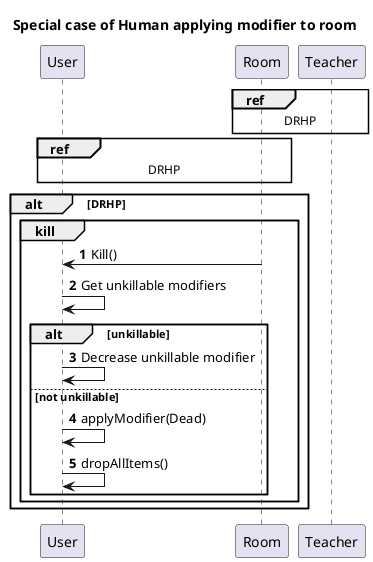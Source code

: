 @startuml
'https://plantuml.com/sequence-diagram
title Special case of Human applying modifier to room
autonumber

participant "User" as U
participant "Room" as R
participant "Teacher" as T

ref over T, R: DRHP
ref over U, R: DRHP

alt DRHP
    group kill
        R -> U: Kill()
        U -> U: Get unkillable modifiers
        alt unkillable
            U -> U: Decrease unkillable modifier
        else not unkillable
            U -> U: applyModifier(Dead)
            U -> U: dropAllItems()
        end
    end
end
@enduml